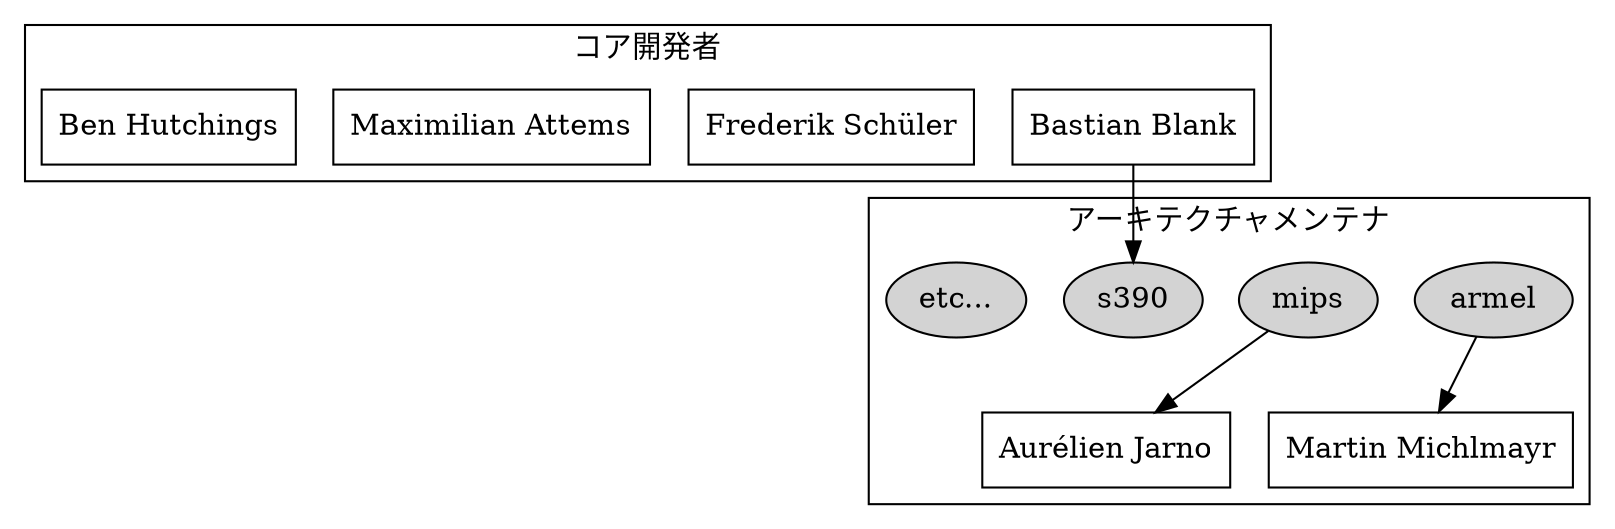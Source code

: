 # dot -Tps:cairo < debian-kernel-devel.dot > debian-kernel-devel.eps
digraph base {

lebel = "Debian Kernel Team";
C0 [shape = box, label="Bastian Blank"];
C1 [shape = box, label="Frederik Schüler"];
C2 [shape = box, label="Maximilian Attems"];
C3 [shape = box, label="Ben Hutchings"];

A0 [label = "armel", style=filled];
A1 [label = "mips", style = filled];
A2 [label = "s390", style = filled];
A3 [label = "etc...", style = filled];

C10 [shape = box, label="Martin Michlmayr"];
C11 [shape = box, label="Aurélien Jarno"];

subgraph cluster_core {
	label = "コア開発者";
	C0; C1; C2; C3;
}

subgraph cluster_arch {
	label = "アーキテクチャメンテナ";
	A0;  A1; A2; A3;
	A0 -> C10;
	A1 -> C11;
}

C0 -> A2;
}
